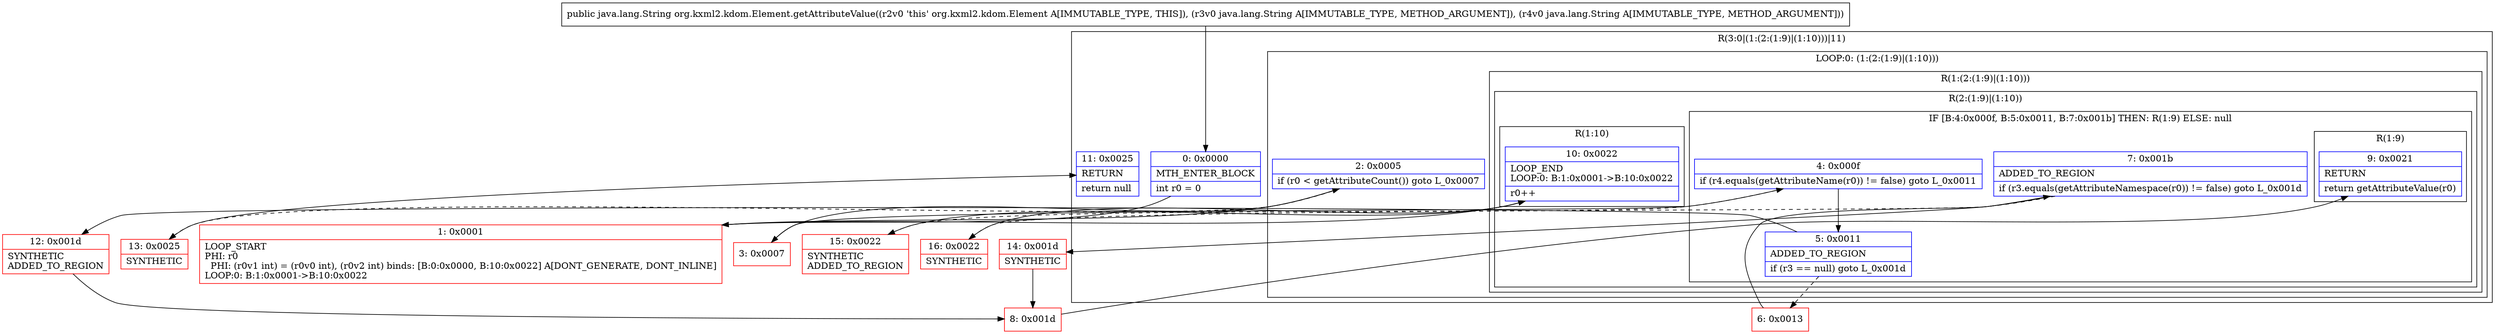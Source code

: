 digraph "CFG fororg.kxml2.kdom.Element.getAttributeValue(Ljava\/lang\/String;Ljava\/lang\/String;)Ljava\/lang\/String;" {
subgraph cluster_Region_79307573 {
label = "R(3:0|(1:(2:(1:9)|(1:10)))|11)";
node [shape=record,color=blue];
Node_0 [shape=record,label="{0\:\ 0x0000|MTH_ENTER_BLOCK\l|int r0 = 0\l}"];
subgraph cluster_LoopRegion_1631826317 {
label = "LOOP:0: (1:(2:(1:9)|(1:10)))";
node [shape=record,color=blue];
Node_2 [shape=record,label="{2\:\ 0x0005|if (r0 \< getAttributeCount()) goto L_0x0007\l}"];
subgraph cluster_Region_441075917 {
label = "R(1:(2:(1:9)|(1:10)))";
node [shape=record,color=blue];
subgraph cluster_Region_1481434919 {
label = "R(2:(1:9)|(1:10))";
node [shape=record,color=blue];
subgraph cluster_IfRegion_1636407945 {
label = "IF [B:4:0x000f, B:5:0x0011, B:7:0x001b] THEN: R(1:9) ELSE: null";
node [shape=record,color=blue];
Node_4 [shape=record,label="{4\:\ 0x000f|if (r4.equals(getAttributeName(r0)) != false) goto L_0x0011\l}"];
Node_5 [shape=record,label="{5\:\ 0x0011|ADDED_TO_REGION\l|if (r3 == null) goto L_0x001d\l}"];
Node_7 [shape=record,label="{7\:\ 0x001b|ADDED_TO_REGION\l|if (r3.equals(getAttributeNamespace(r0)) != false) goto L_0x001d\l}"];
subgraph cluster_Region_880782854 {
label = "R(1:9)";
node [shape=record,color=blue];
Node_9 [shape=record,label="{9\:\ 0x0021|RETURN\l|return getAttributeValue(r0)\l}"];
}
}
subgraph cluster_Region_28592619 {
label = "R(1:10)";
node [shape=record,color=blue];
Node_10 [shape=record,label="{10\:\ 0x0022|LOOP_END\lLOOP:0: B:1:0x0001\-\>B:10:0x0022\l|r0++\l}"];
}
}
}
}
Node_11 [shape=record,label="{11\:\ 0x0025|RETURN\l|return null\l}"];
}
Node_1 [shape=record,color=red,label="{1\:\ 0x0001|LOOP_START\lPHI: r0 \l  PHI: (r0v1 int) = (r0v0 int), (r0v2 int) binds: [B:0:0x0000, B:10:0x0022] A[DONT_GENERATE, DONT_INLINE]\lLOOP:0: B:1:0x0001\-\>B:10:0x0022\l}"];
Node_3 [shape=record,color=red,label="{3\:\ 0x0007}"];
Node_6 [shape=record,color=red,label="{6\:\ 0x0013}"];
Node_8 [shape=record,color=red,label="{8\:\ 0x001d}"];
Node_12 [shape=record,color=red,label="{12\:\ 0x001d|SYNTHETIC\lADDED_TO_REGION\l}"];
Node_13 [shape=record,color=red,label="{13\:\ 0x0025|SYNTHETIC\l}"];
Node_14 [shape=record,color=red,label="{14\:\ 0x001d|SYNTHETIC\l}"];
Node_15 [shape=record,color=red,label="{15\:\ 0x0022|SYNTHETIC\lADDED_TO_REGION\l}"];
Node_16 [shape=record,color=red,label="{16\:\ 0x0022|SYNTHETIC\l}"];
MethodNode[shape=record,label="{public java.lang.String org.kxml2.kdom.Element.getAttributeValue((r2v0 'this' org.kxml2.kdom.Element A[IMMUTABLE_TYPE, THIS]), (r3v0 java.lang.String A[IMMUTABLE_TYPE, METHOD_ARGUMENT]), (r4v0 java.lang.String A[IMMUTABLE_TYPE, METHOD_ARGUMENT])) }"];
MethodNode -> Node_0;
Node_0 -> Node_1;
Node_2 -> Node_3;
Node_2 -> Node_13[style=dashed];
Node_4 -> Node_5;
Node_4 -> Node_15[style=dashed];
Node_5 -> Node_6[style=dashed];
Node_5 -> Node_12;
Node_7 -> Node_14;
Node_7 -> Node_16[style=dashed];
Node_10 -> Node_1;
Node_1 -> Node_2;
Node_3 -> Node_4;
Node_6 -> Node_7;
Node_8 -> Node_9;
Node_12 -> Node_8;
Node_13 -> Node_11;
Node_14 -> Node_8;
Node_15 -> Node_10;
Node_16 -> Node_10;
}

